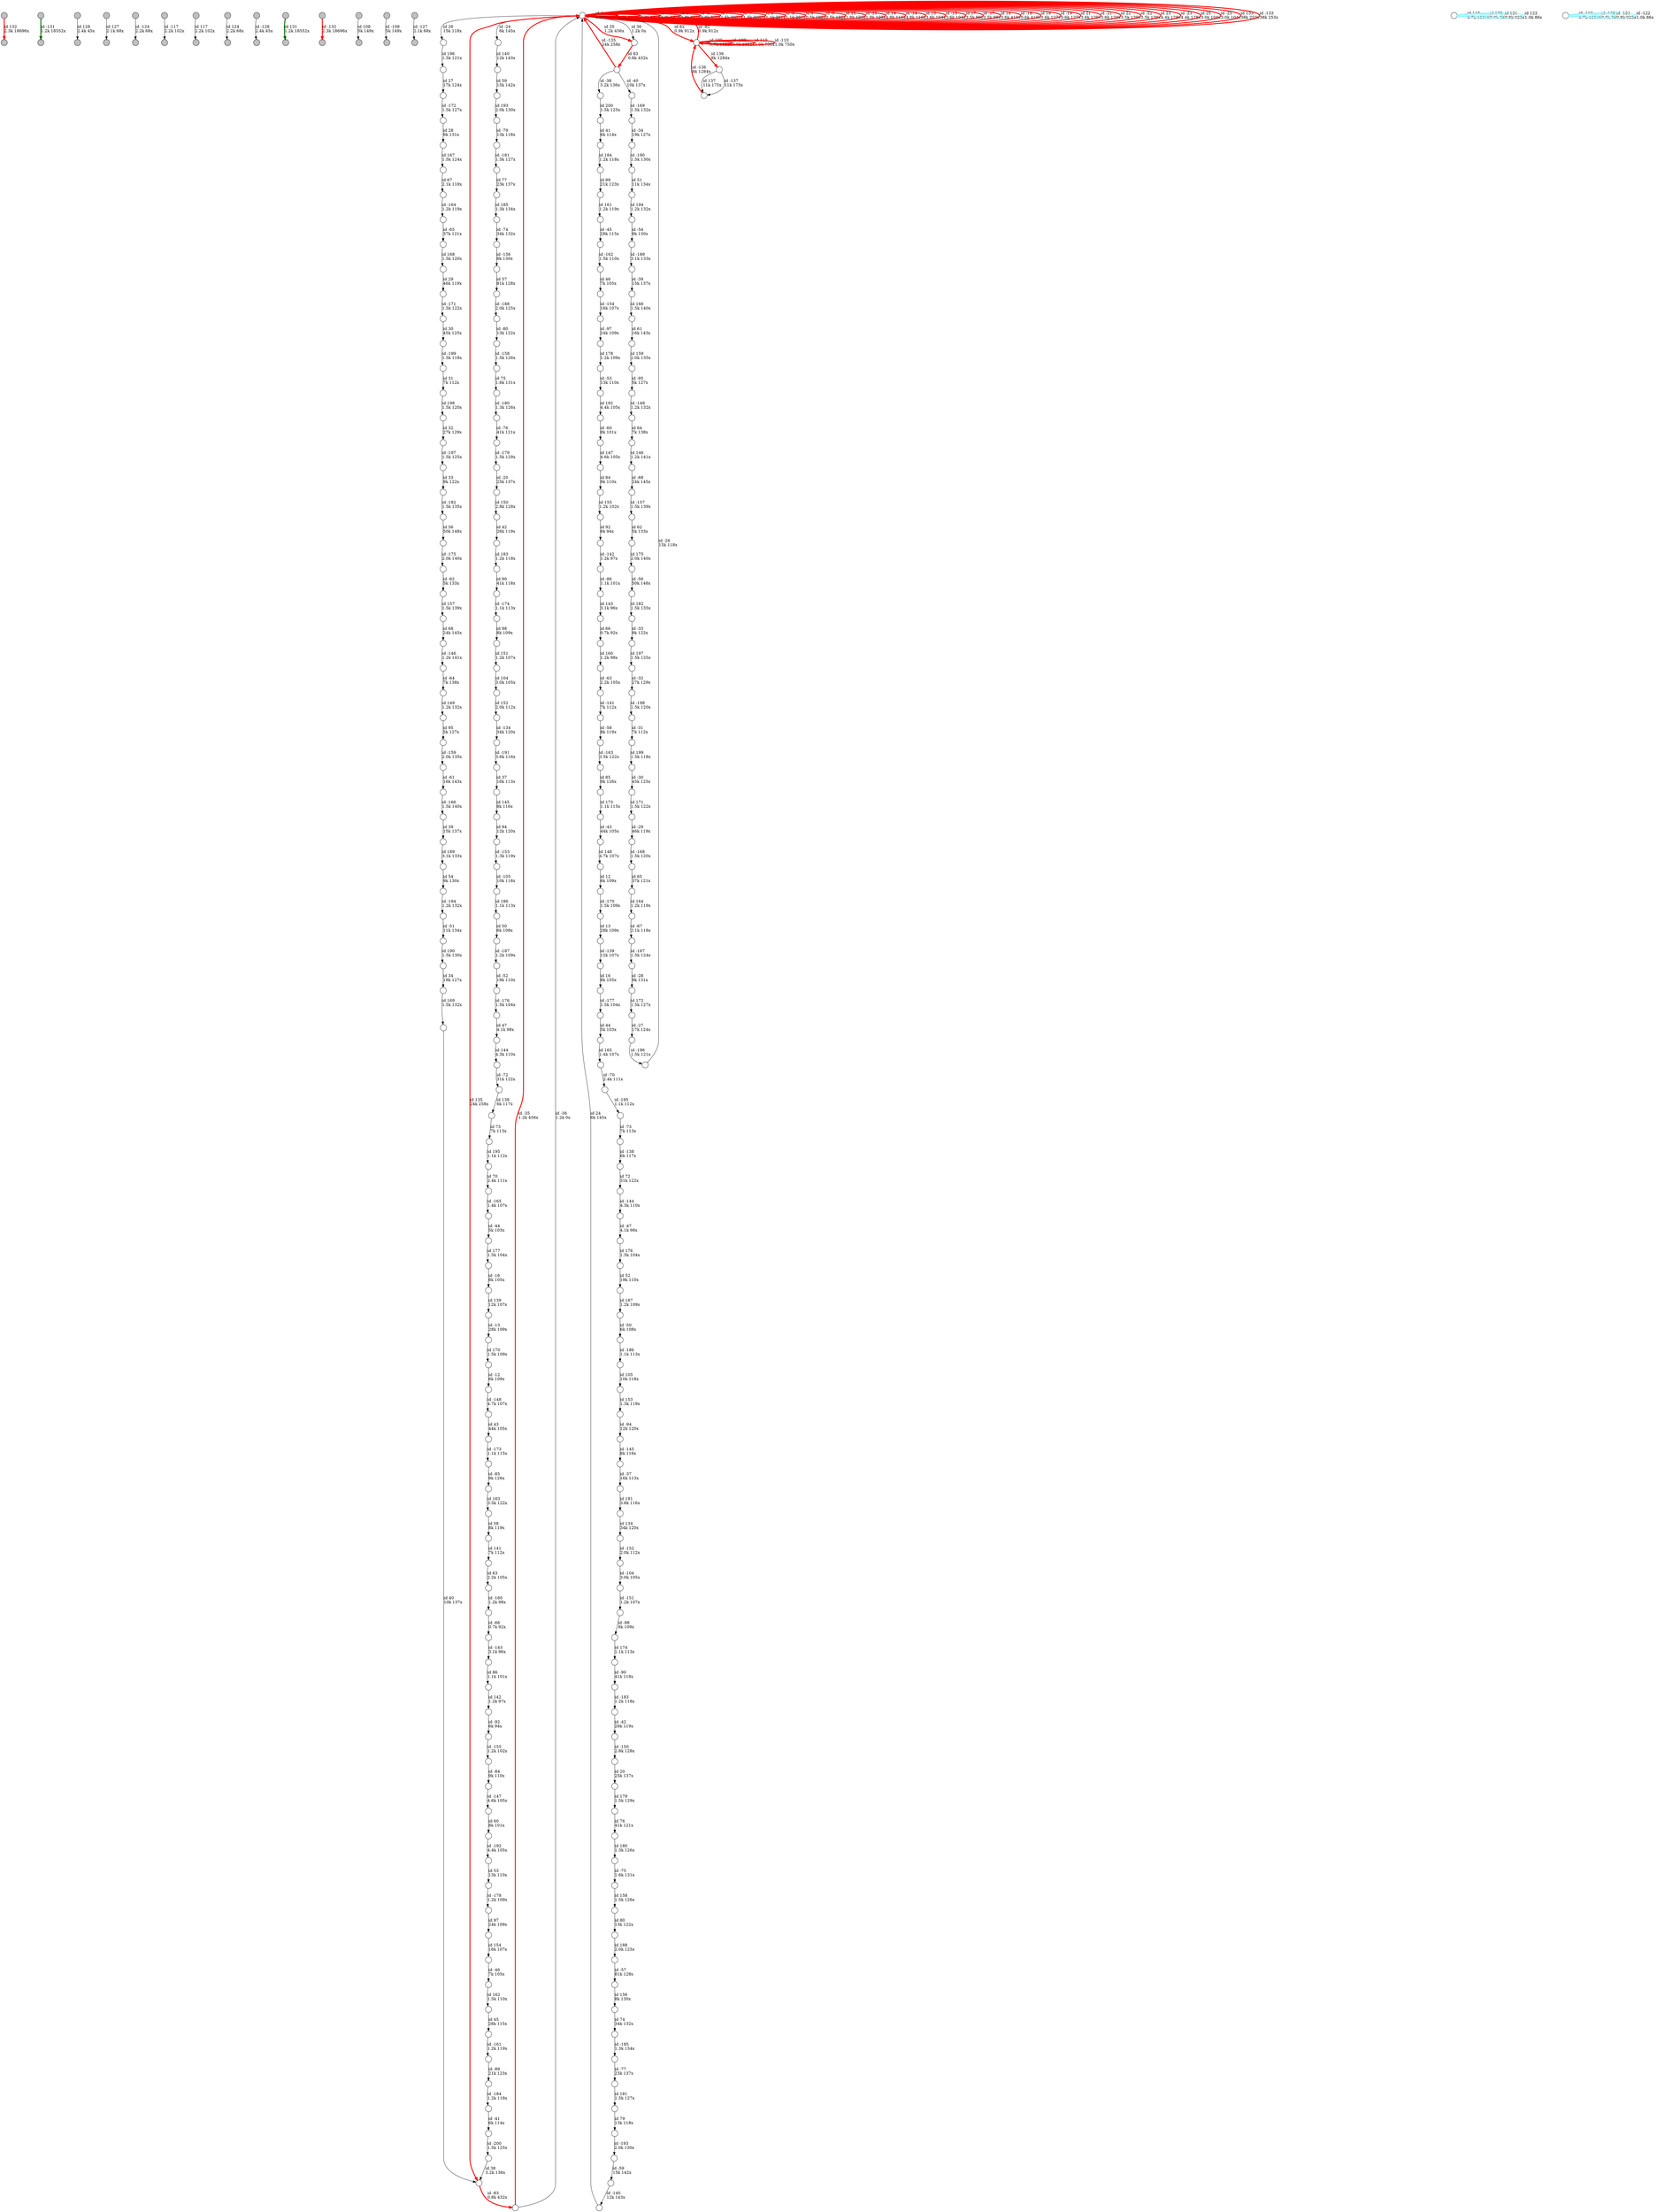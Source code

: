 digraph {
nodesep = 0.5;
node [shape = circle, label = "", height = 0.3];
"0" [style = "filled", fillcolor = "grey"];
"1" [style = "filled", fillcolor = "grey"];
"2" [style = "filled", fillcolor = "grey"];
"3" [style = "filled", fillcolor = "grey"];
"4" [style = "filled", fillcolor = "grey"];
"5" [style = "filled", fillcolor = "grey"];
"6" [style = "filled", fillcolor = "grey"];
"7" [style = "filled", fillcolor = "grey"];
"8" [style = "filled", fillcolor = "grey"];
"9" [style = "filled", fillcolor = "grey"];
"10" [style = "filled", fillcolor = "grey"];
"11" [style = "filled", fillcolor = "grey"];
"12" [style = "filled", fillcolor = "grey"];
"13" [style = "filled", fillcolor = "grey"];
"14" [style = "filled", fillcolor = "grey"];
"15" [style = "filled", fillcolor = "grey"];
"16" [style = "filled", fillcolor = "grey"];
"17" [style = "filled", fillcolor = "grey"];
"18" [style = "filled", fillcolor = "grey"];
"19" [style = "filled", fillcolor = "grey"];
"20" [style = "filled", fillcolor = "grey"];
"21" [style = "filled", fillcolor = "grey"];
"22" [style = "filled", fillcolor = "grey"];
"23" [style = "filled", fillcolor = "grey"];
"24" [style = "filled", fillcolor = "grey"];
"25" [style = "filled", fillcolor = "grey"];
"26" [style = "filled", fillcolor = "grey"];
"27" [style = "filled", fillcolor = "grey"];
"28" -> "28" [label = "id 4\l1.5k 2364x", color = "red" , penwidth = 3] ;
"28" -> "28" [label = "id -4\l1.5k 2364x", color = "red" , penwidth = 3] ;
"28" -> "28" [label = "id 5\l2.2k 257x", color = "red" , penwidth = 3] ;
"28" -> "28" [label = "id -5\l2.2k 257x", color = "red" , penwidth = 3] ;
"28" -> "28" [label = "id 6\l0.8k 832x", color = "red" , penwidth = 3] ;
"28" -> "28" [label = "id -6\l0.8k 832x", color = "red" , penwidth = 3] ;
"28" -> "28" [label = "id 7\l1.5k 3082x", color = "red" , penwidth = 3] ;
"28" -> "28" [label = "id -7\l1.5k 3082x", color = "red" , penwidth = 3] ;
"28" -> "28" [label = "id 8\l1.1k 201x", color = "red" , penwidth = 3] ;
"28" -> "28" [label = "id -8\l1.1k 201x", color = "red" , penwidth = 3] ;
"28" -> "28" [label = "id 9\l0.5k 182x", color = "red" , penwidth = 3] ;
"28" -> "28" [label = "id -9\l0.5k 182x", color = "red" , penwidth = 3] ;
"28" -> "28" [label = "id 11\l1.8k 123x", color = "red" , penwidth = 3] ;
"28" -> "28" [label = "id -11\l1.8k 123x", color = "red" , penwidth = 3] ;
"29" -> "30" [label = "id 12\l6k 109x", color = "black"] ;
"31" -> "32" [label = "id -12\l6k 109x", color = "black"] ;
"33" -> "34" [label = "id 13\l28k 109x", color = "black"] ;
"35" -> "36" [label = "id -13\l28k 109x", color = "black"] ;
"28" -> "28" [label = "id 14\l4.8k 116x", color = "red" , penwidth = 3] ;
"28" -> "28" [label = "id -14\l4.8k 116x", color = "red" , penwidth = 3] ;
"28" -> "28" [label = "id 15\l3.6k 104x", color = "red" , penwidth = 3] ;
"28" -> "28" [label = "id -15\l3.6k 104x", color = "red" , penwidth = 3] ;
"37" -> "38" [label = "id 16\l8k 105x", color = "black"] ;
"39" -> "40" [label = "id -16\l8k 105x", color = "black"] ;
"28" -> "28" [label = "id 17\l3.5k 98x", color = "red" , penwidth = 3] ;
"28" -> "28" [label = "id -17\l3.5k 98x", color = "red" , penwidth = 3] ;
"28" -> "28" [label = "id 18\l0.6k 410x", color = "red" , penwidth = 3] ;
"28" -> "28" [label = "id -18\l0.6k 410x", color = "red" , penwidth = 3] ;
"28" -> "28" [label = "id 19\l0.6k 127x", color = "red" , penwidth = 3] ;
"28" -> "28" [label = "id -19\l0.6k 127x", color = "red" , penwidth = 3] ;
"41" -> "42" [label = "id 20\l25k 137x", color = "black"] ;
"43" -> "44" [label = "id -20\l25k 137x", color = "black"] ;
"28" -> "28" [label = "id 21\l3.6k 120x", color = "red" , penwidth = 3] ;
"28" -> "28" [label = "id -21\l3.6k 120x", color = "red" , penwidth = 3] ;
"28" -> "28" [label = "id 22\l3.5k 139x", color = "red" , penwidth = 3] ;
"28" -> "28" [label = "id -22\l3.5k 139x", color = "red" , penwidth = 3] ;
"28" -> "28" [label = "id 23\l4.4k 128x", color = "red" , penwidth = 3] ;
"28" -> "28" [label = "id -23\l4.4k 128x", color = "red" , penwidth = 3] ;
"45" -> "28" [label = "id 24\l6k 145x", color = "black"] ;
"28" -> "46" [label = "id -24\l6k 145x", color = "black"] ;
"28" -> "28" [label = "id 25\l3.0k 104x", color = "red" , penwidth = 3] ;
"28" -> "28" [label = "id -25\l3.0k 104x", color = "red" , penwidth = 3] ;
"28" -> "47" [label = "id 26\l15k 118x", color = "black"] ;
"48" -> "28" [label = "id -26\l15k 118x", color = "black"] ;
"49" -> "50" [label = "id 27\l17k 124x", color = "black"] ;
"51" -> "52" [label = "id -27\l17k 124x", color = "black"] ;
"53" -> "54" [label = "id 28\l9k 131x", color = "black"] ;
"55" -> "56" [label = "id -28\l9k 131x", color = "black"] ;
"57" -> "58" [label = "id 29\l46k 119x", color = "black"] ;
"59" -> "60" [label = "id -29\l46k 119x", color = "black"] ;
"61" -> "62" [label = "id 30\l45k 125x", color = "black"] ;
"63" -> "64" [label = "id -30\l45k 125x", color = "black"] ;
"65" -> "66" [label = "id 31\l7k 112x", color = "black"] ;
"67" -> "68" [label = "id -31\l7k 112x", color = "black"] ;
"69" -> "70" [label = "id 32\l27k 129x", color = "black"] ;
"71" -> "72" [label = "id -32\l27k 129x", color = "black"] ;
"73" -> "74" [label = "id 33\l9k 122x", color = "black"] ;
"75" -> "76" [label = "id -33\l9k 122x", color = "black"] ;
"77" -> "78" [label = "id 34\l19k 127x", color = "black"] ;
"79" -> "80" [label = "id -34\l19k 127x", color = "black"] ;
"28" -> "81" [label = "id 35\l1.2k 456x", color = "red" , penwidth = 3] ;
"82" -> "28" [label = "id -35\l1.2k 456x", color = "red" , penwidth = 3] ;
"28" -> "81" [label = "id 36\l1.2k 0x", color = "black"] ;
"82" -> "28" [label = "id -36\l1.2k 0x", color = "black"] ;
"83" -> "84" [label = "id 37\l16k 113x", color = "black"] ;
"85" -> "86" [label = "id -37\l16k 113x", color = "black"] ;
"87" -> "88" [label = "id 38\l3.2k 136x", color = "black"] ;
"89" -> "90" [label = "id -38\l3.2k 136x", color = "black"] ;
"91" -> "92" [label = "id 39\l15k 137x", color = "black"] ;
"93" -> "94" [label = "id -39\l15k 137x", color = "black"] ;
"95" -> "88" [label = "id 40\l10k 137x", color = "black"] ;
"89" -> "96" [label = "id -40\l10k 137x", color = "black"] ;
"97" -> "98" [label = "id 41\l6k 114x", color = "black"] ;
"99" -> "100" [label = "id -41\l6k 114x", color = "black"] ;
"101" -> "102" [label = "id 42\l26k 119x", color = "black"] ;
"103" -> "104" [label = "id -42\l26k 119x", color = "black"] ;
"105" -> "106" [label = "id 43\l44k 105x", color = "black"] ;
"107" -> "108" [label = "id -43\l44k 105x", color = "black"] ;
"109" -> "110" [label = "id 44\l5k 103x", color = "black"] ;
"111" -> "112" [label = "id -44\l5k 103x", color = "black"] ;
"113" -> "114" [label = "id 45\l28k 115x", color = "black"] ;
"115" -> "116" [label = "id -45\l28k 115x", color = "black"] ;
"117" -> "118" [label = "id 46\l7k 105x", color = "black"] ;
"119" -> "120" [label = "id -46\l7k 105x", color = "black"] ;
"121" -> "122" [label = "id 47\l4.1k 98x", color = "black"] ;
"123" -> "124" [label = "id -47\l4.1k 98x", color = "black"] ;
"125" -> "126" [label = "id 50\l6k 108x", color = "black"] ;
"127" -> "128" [label = "id -50\l6k 108x", color = "black"] ;
"129" -> "130" [label = "id 51\l11k 134x", color = "black"] ;
"131" -> "132" [label = "id -51\l11k 134x", color = "black"] ;
"133" -> "134" [label = "id 52\l19k 110x", color = "black"] ;
"135" -> "136" [label = "id -52\l19k 110x", color = "black"] ;
"137" -> "138" [label = "id 53\l13k 110x", color = "black"] ;
"139" -> "140" [label = "id -53\l13k 110x", color = "black"] ;
"141" -> "142" [label = "id 54\l9k 130x", color = "black"] ;
"143" -> "144" [label = "id -54\l9k 130x", color = "black"] ;
"145" -> "146" [label = "id 56\l50k 148x", color = "black"] ;
"147" -> "148" [label = "id -56\l50k 148x", color = "black"] ;
"149" -> "150" [label = "id 57\l81k 128x", color = "black"] ;
"151" -> "152" [label = "id -57\l81k 128x", color = "black"] ;
"153" -> "154" [label = "id 58\l8k 119x", color = "black"] ;
"155" -> "156" [label = "id -58\l8k 119x", color = "black"] ;
"157" -> "158" [label = "id 59\l15k 142x", color = "black"] ;
"159" -> "160" [label = "id -59\l15k 142x", color = "black"] ;
"161" -> "162" [label = "id 60\l8k 101x", color = "black"] ;
"163" -> "164" [label = "id -60\l8k 101x", color = "black"] ;
"165" -> "166" [label = "id 61\l16k 143x", color = "black"] ;
"167" -> "168" [label = "id -61\l16k 143x", color = "black"] ;
"169" -> "170" [label = "id 62\l5k 133x", color = "black"] ;
"171" -> "172" [label = "id -62\l5k 133x", color = "black"] ;
"173" -> "174" [label = "id 63\l2.2k 105x", color = "black"] ;
"175" -> "176" [label = "id -63\l2.2k 105x", color = "black"] ;
"177" -> "178" [label = "id 64\l7k 138x", color = "black"] ;
"179" -> "180" [label = "id -64\l7k 138x", color = "black"] ;
"181" -> "182" [label = "id 65\l37k 121x", color = "black"] ;
"183" -> "184" [label = "id -65\l37k 121x", color = "black"] ;
"185" -> "186" [label = "id 66\l0.7k 92x", color = "black"] ;
"187" -> "188" [label = "id -66\l0.7k 92x", color = "black"] ;
"189" -> "190" [label = "id 67\l2.1k 118x", color = "black"] ;
"191" -> "192" [label = "id -67\l2.1k 118x", color = "black"] ;
"193" -> "194" [label = "id 68\l24k 145x", color = "black"] ;
"195" -> "196" [label = "id -68\l24k 145x", color = "black"] ;
"197" -> "198" [label = "id 70\l2.4k 111x", color = "black"] ;
"199" -> "200" [label = "id -70\l2.4k 111x", color = "black"] ;
"201" -> "202" [label = "id 72\l31k 122x", color = "black"] ;
"203" -> "204" [label = "id -72\l31k 122x", color = "black"] ;
"205" -> "206" [label = "id 73\l7k 113x", color = "black"] ;
"207" -> "208" [label = "id -73\l7k 113x", color = "black"] ;
"209" -> "210" [label = "id 74\l34k 132x", color = "black"] ;
"211" -> "212" [label = "id -74\l34k 132x", color = "black"] ;
"213" -> "214" [label = "id 75\l1.6k 131x", color = "black"] ;
"215" -> "216" [label = "id -75\l1.6k 131x", color = "black"] ;
"217" -> "218" [label = "id 76\l41k 121x", color = "black"] ;
"219" -> "220" [label = "id -76\l41k 121x", color = "black"] ;
"221" -> "222" [label = "id 77\l23k 137x", color = "black"] ;
"223" -> "224" [label = "id -77\l23k 137x", color = "black"] ;
"225" -> "226" [label = "id 79\l13k 118x", color = "black"] ;
"227" -> "228" [label = "id -79\l13k 118x", color = "black"] ;
"229" -> "230" [label = "id 80\l13k 122x", color = "black"] ;
"231" -> "232" [label = "id -80\l13k 122x", color = "black"] ;
"28" -> "233" [label = "id 82\l0.9k 912x", color = "red" , penwidth = 3] ;
"233" -> "28" [label = "id -82\l0.9k 912x", color = "red" , penwidth = 3] ;
"81" -> "89" [label = "id 83\l0.8k 432x", color = "red" , penwidth = 3] ;
"88" -> "82" [label = "id -83\l0.8k 432x", color = "red" , penwidth = 3] ;
"234" -> "235" [label = "id 84\l9k 110x", color = "black"] ;
"236" -> "237" [label = "id -84\l9k 110x", color = "black"] ;
"238" -> "239" [label = "id 85\l9k 126x", color = "black"] ;
"240" -> "241" [label = "id -85\l9k 126x", color = "black"] ;
"242" -> "243" [label = "id 86\l1.1k 101x", color = "black"] ;
"244" -> "245" [label = "id -86\l1.1k 101x", color = "black"] ;
"246" -> "247" [label = "id 89\l21k 123x", color = "black"] ;
"248" -> "249" [label = "id -89\l21k 123x", color = "black"] ;
"250" -> "251" [label = "id 90\l41k 118x", color = "black"] ;
"252" -> "253" [label = "id -90\l41k 118x", color = "black"] ;
"254" -> "255" [label = "id 92\l6k 94x", color = "black"] ;
"256" -> "257" [label = "id -92\l6k 94x", color = "black"] ;
"258" -> "259" [label = "id 94\l12k 120x", color = "black"] ;
"260" -> "261" [label = "id -94\l12k 120x", color = "black"] ;
"262" -> "263" [label = "id 95\l5k 127x", color = "black"] ;
"264" -> "265" [label = "id -95\l5k 127x", color = "black"] ;
"266" -> "267" [label = "id 97\l24k 109x", color = "black"] ;
"268" -> "269" [label = "id -97\l24k 109x", color = "black"] ;
"270" -> "271" [label = "id 98\l8k 109x", color = "black"] ;
"272" -> "273" [label = "id -98\l8k 109x", color = "black"] ;
"274" -> "275" [label = "id 104\l3.0k 105x", color = "black"] ;
"276" -> "277" [label = "id -104\l3.0k 105x", color = "black"] ;
"278" -> "279" [label = "id 105\l10k 118x", color = "black"] ;
"280" -> "281" [label = "id -105\l10k 118x", color = "black"] ;
"27" -> "19" [label = "id 108\l5k 149x", color = "black"] ;
"20" -> "21" [label = "id -108\l5k 149x", color = "black"] ;
"233" -> "233" [label = "id 109\l0.7k 1322x", color = "red" , penwidth = 3] ;
"233" -> "233" [label = "id -109\l0.7k 1322x", color = "red" , penwidth = 3] ;
"233" -> "233" [label = "id 110\l1.0k 750x", color = "red" , penwidth = 3] ;
"233" -> "233" [label = "id -110\l1.0k 750x", color = "red" , penwidth = 3] ;
"8" -> "12" [label = "id 117\l2.2k 102x", color = "black"] ;
"9" -> "7" [label = "id -117\l2.2k 102x", color = "black"] ;
"282" -> "282" [label = "id 119\l0.7k 1350x", color = "cadetblue1" , penwidth = 3] ;
"283" -> "283" [label = "id -119\l0.7k 1350x", color = "cadetblue1" , penwidth = 3] ;
"282" -> "282" [label = "id 120\l0.8k 5x", color = "cadetblue1" , penwidth = 3] ;
"283" -> "283" [label = "id -120\l0.8k 5x", color = "cadetblue1" , penwidth = 3] ;
"282" -> "282" [label = "id 121\l0.8k 925x", color = "cadetblue1" , penwidth = 3] ;
"283" -> "283" [label = "id -121\l0.8k 925x", color = "cadetblue1" , penwidth = 3] ;
"282" -> "282" [label = "id 122\l1.0k 86x", color = "cadetblue1" , penwidth = 3] ;
"283" -> "283" [label = "id -122\l1.0k 86x", color = "cadetblue1" , penwidth = 3] ;
"22" -> "10" [label = "id 124\l2.2k 68x", color = "black"] ;
"5" -> "4" [label = "id -124\l2.2k 68x", color = "black"] ;
"3" -> "26" [label = "id 127\l2.1k 68x", color = "black"] ;
"23" -> "25" [label = "id -127\l2.1k 68x", color = "black"] ;
"14" -> "2" [label = "id 128\l2.4k 45x", color = "black"] ;
"18" -> "11" [label = "id -128\l2.4k 45x", color = "black"] ;
"13" -> "24" [label = "id 131\l1.2k 18552x", color = "darkgreen" , penwidth = 3] ;
"6" -> "1" [label = "id -131\l1.2k 18552x", color = "darkgreen" , penwidth = 3] ;
"0" -> "17" [label = "id 132\l2.3k 18696x", color = "red" , penwidth = 3] ;
"16" -> "15" [label = "id -132\l2.3k 18696x", color = "red" , penwidth = 3] ;
"28" -> "28" [label = "id 133\l38k 253x", color = "red" , penwidth = 3] ;
"28" -> "28" [label = "id -133\l38k 253x", color = "red" , penwidth = 3] ;
"284" -> "285" [label = "id 134\l34k 120x", color = "black"] ;
"286" -> "287" [label = "id -134\l34k 120x", color = "black"] ;
"28" -> "88" [label = "id 135\l24k 258x", color = "red" , penwidth = 3] ;
"89" -> "28" [label = "id -135\l24k 258x", color = "red" , penwidth = 3] ;
"233" -> "288" [label = "id 136\l8k 1284x", color = "red" , penwidth = 3] ;
"289" -> "233" [label = "id -136\l8k 1284x", color = "red" , penwidth = 3] ;
"288" -> "289" [label = "id 137\l11k 175x", color = "black"] ;
"288" -> "289" [label = "id -137\l11k 175x", color = "black"] ;
"204" -> "205" [label = "id 138\l6k 117x", color = "black"] ;
"208" -> "201" [label = "id -138\l6k 117x", color = "black"] ;
"40" -> "35" [label = "id 139\l12k 107x", color = "black"] ;
"34" -> "37" [label = "id -139\l12k 107x", color = "black"] ;
"46" -> "157" [label = "id 140\l12k 143x", color = "black"] ;
"160" -> "45" [label = "id -140\l12k 143x", color = "black"] ;
"154" -> "173" [label = "id 141\l7k 112x", color = "black"] ;
"176" -> "155" [label = "id -141\l7k 112x", color = "black"] ;
"243" -> "256" [label = "id 142\l1.2k 97x", color = "black"] ;
"255" -> "244" [label = "id -142\l1.2k 97x", color = "black"] ;
"245" -> "185" [label = "id 143\l3.1k 96x", color = "black"] ;
"188" -> "242" [label = "id -143\l3.1k 96x", color = "black"] ;
"122" -> "203" [label = "id 144\l4.3k 110x", color = "black"] ;
"202" -> "123" [label = "id -144\l4.3k 110x", color = "black"] ;
"84" -> "258" [label = "id 145\l8k 116x", color = "black"] ;
"261" -> "85" [label = "id -145\l8k 116x", color = "black"] ;
"178" -> "195" [label = "id 146\l1.2k 141x", color = "black"] ;
"194" -> "179" [label = "id -146\l1.2k 141x", color = "black"] ;
"164" -> "234" [label = "id 147\l4.6k 105x", color = "black"] ;
"237" -> "161" [label = "id -147\l4.6k 105x", color = "black"] ;
"108" -> "29" [label = "id 148\l4.7k 107x", color = "black"] ;
"32" -> "105" [label = "id -148\l4.7k 107x", color = "black"] ;
"180" -> "262" [label = "id 149\l1.2k 132x", color = "black"] ;
"265" -> "177" [label = "id -149\l1.2k 132x", color = "black"] ;
"44" -> "101" [label = "id 150\l2.8k 128x", color = "black"] ;
"104" -> "41" [label = "id -150\l2.8k 128x", color = "black"] ;
"271" -> "274" [label = "id 151\l1.2k 107x", color = "black"] ;
"277" -> "272" [label = "id -151\l1.2k 107x", color = "black"] ;
"275" -> "286" [label = "id 152\l2.0k 112x", color = "black"] ;
"285" -> "276" [label = "id -152\l2.0k 112x", color = "black"] ;
"279" -> "260" [label = "id 153\l1.3k 119x", color = "black"] ;
"259" -> "280" [label = "id -153\l1.3k 119x", color = "black"] ;
"267" -> "119" [label = "id 154\l16k 107x", color = "black"] ;
"118" -> "268" [label = "id -154\l16k 107x", color = "black"] ;
"235" -> "254" [label = "id 155\l1.2k 102x", color = "black"] ;
"257" -> "236" [label = "id -155\l1.2k 102x", color = "black"] ;
"152" -> "209" [label = "id 156\l8k 130x", color = "black"] ;
"212" -> "149" [label = "id -156\l8k 130x", color = "black"] ;
"172" -> "193" [label = "id 157\l1.5k 139x", color = "black"] ;
"196" -> "169" [label = "id -157\l1.5k 139x", color = "black"] ;
"216" -> "229" [label = "id 158\l1.5k 126x", color = "black"] ;
"232" -> "213" [label = "id -158\l1.5k 126x", color = "black"] ;
"166" -> "264" [label = "id 159\l2.0k 135x", color = "black"] ;
"263" -> "167" [label = "id -159\l2.0k 135x", color = "black"] ;
"186" -> "175" [label = "id 160\l1.2k 98x", color = "black"] ;
"174" -> "187" [label = "id -160\l1.2k 98x", color = "black"] ;
"247" -> "115" [label = "id 161\l1.2k 119x", color = "black"] ;
"114" -> "248" [label = "id -161\l1.2k 119x", color = "black"] ;
"120" -> "113" [label = "id 162\l1.5k 110x", color = "black"] ;
"116" -> "117" [label = "id -162\l1.5k 110x", color = "black"] ;
"241" -> "153" [label = "id 163\l3.5k 122x", color = "black"] ;
"156" -> "238" [label = "id -163\l3.5k 122x", color = "black"] ;
"182" -> "191" [label = "id 164\l1.2k 119x", color = "black"] ;
"190" -> "183" [label = "id -164\l1.2k 119x", color = "black"] ;
"110" -> "199" [label = "id 165\l1.4k 107x", color = "black"] ;
"198" -> "111" [label = "id -165\l1.4k 107x", color = "black"] ;
"94" -> "165" [label = "id 166\l1.5k 140x", color = "black"] ;
"168" -> "91" [label = "id -166\l1.5k 140x", color = "black"] ;
"54" -> "189" [label = "id 167\l1.5k 124x", color = "black"] ;
"192" -> "55" [label = "id -167\l1.5k 124x", color = "black"] ;
"184" -> "57" [label = "id 168\l1.5k 120x", color = "black"] ;
"60" -> "181" [label = "id -168\l1.5k 120x", color = "black"] ;
"78" -> "95" [label = "id 169\l1.5k 132x", color = "black"] ;
"96" -> "79" [label = "id -169\l1.5k 132x", color = "black"] ;
"36" -> "31" [label = "id 170\l1.5k 109x", color = "black"] ;
"30" -> "33" [label = "id -170\l1.5k 109x", color = "black"] ;
"64" -> "59" [label = "id 171\l1.5k 122x", color = "black"] ;
"58" -> "61" [label = "id -171\l1.5k 122x", color = "black"] ;
"56" -> "51" [label = "id 172\l1.5k 127x", color = "black"] ;
"50" -> "53" [label = "id -172\l1.5k 127x", color = "black"] ;
"239" -> "107" [label = "id 173\l1.1k 115x", color = "black"] ;
"106" -> "240" [label = "id -173\l1.1k 115x", color = "black"] ;
"273" -> "252" [label = "id 174\l1.1k 113x", color = "black"] ;
"251" -> "270" [label = "id -174\l1.1k 113x", color = "black"] ;
"170" -> "147" [label = "id 175\l2.0k 140x", color = "black"] ;
"146" -> "171" [label = "id -175\l2.0k 140x", color = "black"] ;
"124" -> "133" [label = "id 176\l1.5k 104x", color = "black"] ;
"136" -> "121" [label = "id -176\l1.5k 104x", color = "black"] ;
"112" -> "39" [label = "id 177\l1.5k 104x", color = "black"] ;
"38" -> "109" [label = "id -177\l1.5k 104x", color = "black"] ;
"269" -> "139" [label = "id 178\l1.2k 109x", color = "black"] ;
"138" -> "266" [label = "id -178\l1.2k 109x", color = "black"] ;
"42" -> "217" [label = "id 179\l1.5k 129x", color = "black"] ;
"220" -> "43" [label = "id -179\l1.5k 129x", color = "black"] ;
"218" -> "215" [label = "id 180\l1.3k 126x", color = "black"] ;
"214" -> "219" [label = "id -180\l1.3k 126x", color = "black"] ;
"224" -> "225" [label = "id 181\l1.5k 127x", color = "black"] ;
"228" -> "221" [label = "id -181\l1.5k 127x", color = "black"] ;
"148" -> "75" [label = "id 182\l1.5k 135x", color = "black"] ;
"74" -> "145" [label = "id -182\l1.5k 135x", color = "black"] ;
"102" -> "250" [label = "id 183\l1.2k 118x", color = "black"] ;
"253" -> "103" [label = "id -183\l1.2k 118x", color = "black"] ;
"98" -> "246" [label = "id 184\l1.2k 118x", color = "black"] ;
"249" -> "99" [label = "id -184\l1.2k 118x", color = "black"] ;
"222" -> "211" [label = "id 185\l1.3k 134x", color = "black"] ;
"210" -> "223" [label = "id -185\l1.3k 134x", color = "black"] ;
"281" -> "125" [label = "id 186\l1.1k 113x", color = "black"] ;
"128" -> "278" [label = "id -186\l1.1k 113x", color = "black"] ;
"134" -> "127" [label = "id 187\l1.2k 109x", color = "black"] ;
"126" -> "135" [label = "id -187\l1.2k 109x", color = "black"] ;
"230" -> "151" [label = "id 188\l2.0k 125x", color = "black"] ;
"150" -> "231" [label = "id -188\l2.0k 125x", color = "black"] ;
"92" -> "141" [label = "id 189\l3.1k 133x", color = "black"] ;
"144" -> "93" [label = "id -189\l3.1k 133x", color = "black"] ;
"132" -> "77" [label = "id 190\l1.5k 130x", color = "black"] ;
"80" -> "129" [label = "id -190\l1.5k 130x", color = "black"] ;
"86" -> "284" [label = "id 191\l3.6k 116x", color = "black"] ;
"287" -> "83" [label = "id -191\l3.6k 116x", color = "black"] ;
"140" -> "163" [label = "id 192\l4.4k 105x", color = "black"] ;
"162" -> "137" [label = "id -192\l4.4k 105x", color = "black"] ;
"158" -> "227" [label = "id 193\l2.0k 130x", color = "black"] ;
"226" -> "159" [label = "id -193\l2.0k 130x", color = "black"] ;
"130" -> "143" [label = "id 194\l1.2k 132x", color = "black"] ;
"142" -> "131" [label = "id -194\l1.2k 132x", color = "black"] ;
"206" -> "197" [label = "id 195\l1.1k 112x", color = "black"] ;
"200" -> "207" [label = "id -195\l1.1k 112x", color = "black"] ;
"47" -> "49" [label = "id 196\l1.5k 121x", color = "black"] ;
"52" -> "48" [label = "id -196\l1.5k 121x", color = "black"] ;
"76" -> "71" [label = "id 197\l1.5k 125x", color = "black"] ;
"70" -> "73" [label = "id -197\l1.5k 125x", color = "black"] ;
"66" -> "69" [label = "id 198\l1.5k 120x", color = "black"] ;
"72" -> "67" [label = "id -198\l1.5k 120x", color = "black"] ;
"68" -> "63" [label = "id 199\l1.5k 118x", color = "black"] ;
"62" -> "65" [label = "id -199\l1.5k 118x", color = "black"] ;
"90" -> "97" [label = "id 200\l1.5k 125x", color = "black"] ;
"100" -> "87" [label = "id -200\l1.5k 125x", color = "black"] ;
}
